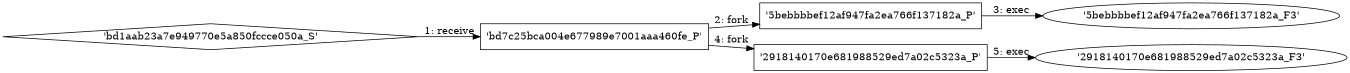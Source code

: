 digraph "D:\Learning\Paper\apt\基于CTI的攻击预警\Dataset\攻击图\ASGfromALLCTI\Threat Source newsletter (Feb. 13, 2020).dot" {
rankdir="LR"
size="9"
fixedsize="false"
splines="true"
nodesep=0.3
ranksep=0
fontsize=10
overlap="scalexy"
engine= "neato"
	"'bd7c25bca004e677989e7001aaa460fe_P'" [node_type=Process shape=box]
	"'bd1aab23a7e949770e5a850fccce050a_S'" [node_type=Socket shape=diamond]
	"'bd1aab23a7e949770e5a850fccce050a_S'" -> "'bd7c25bca004e677989e7001aaa460fe_P'" [label="1: receive"]
	"'bd7c25bca004e677989e7001aaa460fe_P'" [node_type=Process shape=box]
	"'5bebbbbef12af947fa2ea766f137182a_P'" [node_type=Process shape=box]
	"'bd7c25bca004e677989e7001aaa460fe_P'" -> "'5bebbbbef12af947fa2ea766f137182a_P'" [label="2: fork"]
	"'5bebbbbef12af947fa2ea766f137182a_P'" [node_type=Process shape=box]
	"'5bebbbbef12af947fa2ea766f137182a_F3'" [node_type=File shape=ellipse]
	"'5bebbbbef12af947fa2ea766f137182a_P'" -> "'5bebbbbef12af947fa2ea766f137182a_F3'" [label="3: exec"]
	"'bd7c25bca004e677989e7001aaa460fe_P'" [node_type=Process shape=box]
	"'2918140170e681988529ed7a02c5323a_P'" [node_type=Process shape=box]
	"'bd7c25bca004e677989e7001aaa460fe_P'" -> "'2918140170e681988529ed7a02c5323a_P'" [label="4: fork"]
	"'2918140170e681988529ed7a02c5323a_P'" [node_type=Process shape=box]
	"'2918140170e681988529ed7a02c5323a_F3'" [node_type=File shape=ellipse]
	"'2918140170e681988529ed7a02c5323a_P'" -> "'2918140170e681988529ed7a02c5323a_F3'" [label="5: exec"]
}
